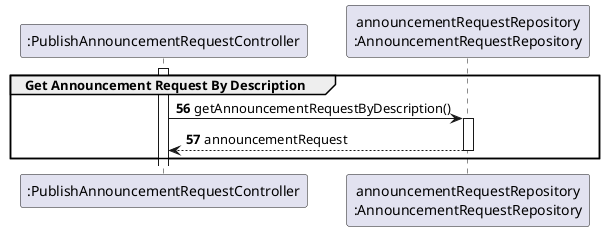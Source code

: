 @startuml
'https://plantuml.com/sequence-diagram


participant ":PublishAnnouncementRequestController" as PublishAnnouncementRequestController
participant "announcementRequestRepository\n:AnnouncementRequestRepository" as AnnouncementRequestRepository

autonumber 56

Group Get Announcement Request By Description

activate PublishAnnouncementRequestController

PublishAnnouncementRequestController -> AnnouncementRequestRepository :getAnnouncementRequestByDescription()
activate AnnouncementRequestRepository

AnnouncementRequestRepository --> PublishAnnouncementRequestController:announcementRequest
deactivate AnnouncementRequestRepository
end
@enduml